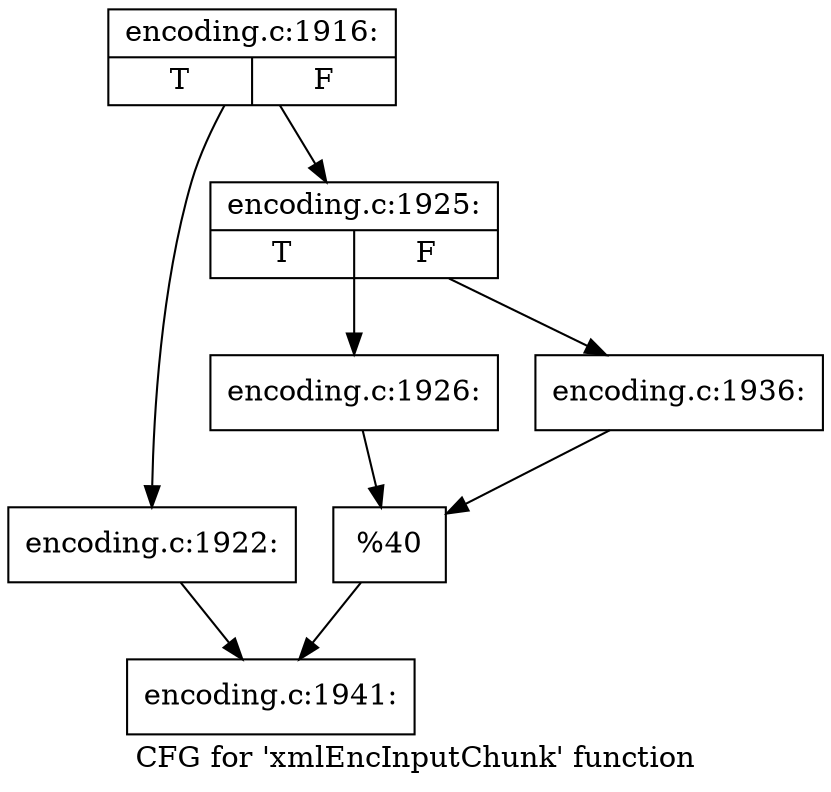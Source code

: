 digraph "CFG for 'xmlEncInputChunk' function" {
	label="CFG for 'xmlEncInputChunk' function";

	Node0x5557bd94e910 [shape=record,label="{encoding.c:1916:|{<s0>T|<s1>F}}"];
	Node0x5557bd94e910 -> Node0x5557bda485b0;
	Node0x5557bd94e910 -> Node0x5557bda48650;
	Node0x5557bda485b0 [shape=record,label="{encoding.c:1922:}"];
	Node0x5557bda485b0 -> Node0x5557bda48600;
	Node0x5557bda48650 [shape=record,label="{encoding.c:1925:|{<s0>T|<s1>F}}"];
	Node0x5557bda48650 -> Node0x5557bda49010;
	Node0x5557bda48650 -> Node0x5557bda490b0;
	Node0x5557bda49010 [shape=record,label="{encoding.c:1926:}"];
	Node0x5557bda49010 -> Node0x5557bda49060;
	Node0x5557bda490b0 [shape=record,label="{encoding.c:1936:}"];
	Node0x5557bda490b0 -> Node0x5557bda49060;
	Node0x5557bda49060 [shape=record,label="{%40}"];
	Node0x5557bda49060 -> Node0x5557bda48600;
	Node0x5557bda48600 [shape=record,label="{encoding.c:1941:}"];
}
